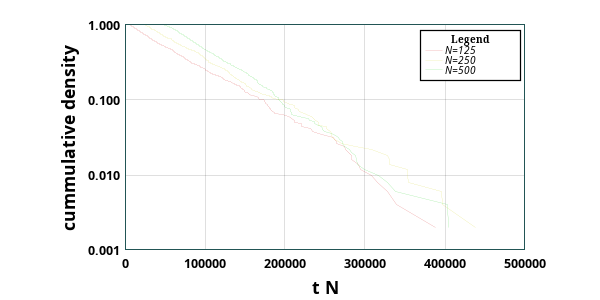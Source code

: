 @startjcckit(600,300)
data/curves = n125 n250 n500
data/common/y = 1 0.998 0.996 0.994 0.992 0.99 0.988 0.986 0.984 0.982 0.98 0.978 0.976 0.974 0.972 0.97 0.968 0.966 0.964 0.962 0.96 0.958 0.956 0.954 0.952 0.95 0.948 0.946 0.944 0.942 0.94 0.938 0.936 0.934 0.932 0.93 0.928 0.926 0.924 0.922 0.92 0.918 0.916 0.914 0.912 0.91 0.908 0.906 0.904 0.902 0.9 0.898 0.896 0.894 0.892 0.89 0.888 0.886 0.884 0.882 0.88 0.878 0.876 0.874 0.872 0.87 0.868 0.866 0.864 0.862 0.86 0.858 0.856 0.854 0.852 0.85 0.848 0.846 0.844 0.842 0.84 0.838 0.836 0.834 0.832 0.83 0.828 0.826 0.824 0.822 0.82 0.818 0.816 0.814 0.812 0.81 0.808 0.806 0.804 0.802 0.8 0.798 0.796 0.794 0.792 0.79 0.788 0.786 0.784 0.782 0.78 0.778 0.776 0.774 0.772 0.77 0.768 0.766 0.764 0.762 0.76 0.758 0.756 0.754 0.752 0.75 0.748 0.746 0.744 0.742 0.74 0.738 0.736 0.734 0.732 0.73 0.728 0.726 0.724 0.722 0.72 0.718 0.716 0.714 0.712 0.71 0.708 0.706 0.704 0.702 0.7 0.698 0.696 0.694 0.692 0.69 0.688 0.686 0.684 0.682 0.68 0.678 0.676 0.674 0.672 0.67 0.668 0.666 0.664 0.662 0.66 0.658 0.656 0.654 0.652 0.65 0.648 0.646 0.644 0.642 0.64 0.638 0.636 0.634 0.632 0.63 0.628 0.626 0.624 0.622 0.62 0.618 0.616 0.614 0.612 0.61 0.608 0.606 0.604 0.602 0.6 0.598 0.596 0.594 0.592 0.59 0.588 0.586 0.584 0.582 0.58 0.578 0.576 0.574 0.572 0.57 0.568 0.566 0.564 0.562 0.56 0.558 0.556 0.554 0.552 0.55 0.548 0.546 0.544 0.542 0.54 0.538 0.536 0.534 0.532 0.53 0.528 0.526 0.524 0.522 0.52 0.518 0.516 0.514 0.512 0.51 0.508 0.506 0.504 0.502 0.5 0.498 0.496 0.494 0.492 0.49 0.488 0.486 0.484 0.482 0.48 0.478 0.476 0.474 0.472 0.47 0.468 0.466 0.464 0.462 0.46 0.458 0.456 0.454 0.452 0.45 0.448 0.446 0.444 0.442 0.44 0.438 0.436 0.434 0.432 0.43 0.428 0.426 0.424 0.422 0.42 0.418 0.416 0.414 0.412 0.41 0.408 0.406 0.404 0.402 0.4 0.398 0.396 0.394 0.392 0.39 0.388 0.386 0.384 0.382 0.38 0.378 0.376 0.374 0.372 0.37 0.368 0.366 0.364 0.362 0.36 0.358 0.356 0.354 0.352 0.35 0.348 0.346 0.344 0.342 0.34 0.338 0.336 0.334 0.332 0.33 0.328 0.326 0.324 0.322 0.32 0.318 0.316 0.314 0.312 0.31 0.308 0.306 0.304 0.302 0.3 0.298 0.296 0.294 0.292 0.29 0.288 0.286 0.284 0.282 0.28 0.278 0.276 0.274 0.272 0.27 0.268 0.266 0.264 0.262 0.26 0.258 0.256 0.254 0.252 0.25 0.248 0.246 0.244 0.242 0.24 0.238 0.236 0.234 0.232 0.23 0.228 0.226 0.224 0.222 0.22 0.218 0.216 0.214 0.212 0.21 0.208 0.206 0.204 0.202 0.2 0.198 0.196 0.194 0.192 0.19 0.188 0.186 0.184 0.182 0.18 0.178 0.176 0.174 0.172 0.17 0.168 0.166 0.164 0.162 0.16 0.158 0.156 0.154 0.152 0.15 0.148 0.146 0.144 0.142 0.14 0.138 0.136 0.134 0.132 0.13 0.128 0.126 0.124 0.122 0.12 0.118 0.116 0.114 0.112 0.11 0.108 0.106 0.104 0.102 0.1 0.098 0.096 0.094 0.092 0.09 0.088 0.086 0.084 0.082 0.08 0.078 0.076 0.074 0.072 0.07 0.068 0.066 0.064 0.062 0.06 0.058 0.056 0.054 0.052 0.05 0.048 0.046 0.044 0.042 0.04 0.038 0.036 0.034 0.032 0.03 0.028 0.026 0.024 0.022 0.02 0.018 0.016 0.014 0.012 0.01 0.008 0.006 0.004 0.002 
data/n125/ = data/common/
data/n125/title = N=125
data/n125/x = 6584.52 6658.72 6820.14 6853.31 6935.06 6942.07 7038.82 7099.1 7251.71 7407.56 7625.55 7951.12 8215.6 8318.76 8373.33 8382.14 8476.49 8531.61 8636.75 8799.81 8864.75 8892.88 9060.05 9119.1 9420.1 9682.76 9896.38 10068.6 10087.4 10139.5 10270.4 10412.2 10554.8 10592.6 10624 10699.8 10742.2 10820.9 11023 11095.8 11272.4 11324.7 11368.6 11450.8 11479.1 11490.4 11963.6 12053.5 12082.2 12384.4 12486.9 12692.5 12711.2 12975.8 13436.9 13444.5 13614.1 13820.9 13826.5 13849.8 14202.2 14481.5 14566.7 14616.9 15204.5 15393.4 15562 15889.4 15952.8 16008.6 16070.9 16115.5 16224.8 16273 16339.3 16369.9 16574.6 16922.1 17039 17077.9 17101.2 17234.5 17357.1 17453.2 17522.2 17526 17691.2 17801.2 17858.5 18171.2 18282 18373.6 18550.1 18686.5 18721.9 19128.1 19264 19668.6 19777.5 19878 20259.4 20410.1 20680.2 21083 21139 21227.4 21350 21513.9 21561.8 21804.4 21936 21998.9 22036.2 22152.5 22479.6 22725.4 22789.4 22920.1 22935.2 23088.8 23300.4 23497.6 23522.8 23562.9 24151 24707 24719.6 24937.1 24973.4 25607.6 25640.1 25860.1 25906 26118.9 26168.1 26566.4 26607.8 26801.5 26827.1 27079.4 27165.1 27278.3 27597.9 27658.4 27874.4 28044.1 28238.9 28390.4 28540.5 28784.9 29264.4 29442.2 29444 29599.1 29603.8 29846 29968 29983.7 30182.2 30221.2 30224.9 30472.6 30567.9 30819.4 30884.5 30904 31040.4 31050.6 31239.2 31380 31386.9 31798.2 31823.5 32591.1 32716.3 32779.1 32790.5 32910.4 33036.1 33166.2 33341.4 33618 33732.9 33908.9 34002.5 34183.4 34275.8 35255.5 35726 35743.4 35881.8 36526.4 36694.4 36985.1 37089.2 37162.9 37176 37341.5 37390.9 38394.4 38431.5 38733.8 38984.4 39125.9 39539.1 39670 39725.6 39861.5 40219.6 40503.6 40511.2 40585.4 40625.5 40743.8 41267 41481.4 42286 42435.6 42480.9 42555.1 42850 43052.1 43402.9 43588.1 43845.1 43946.9 44161.6 44876.8 45659 45932.4 46131.6 46159.8 46558.8 46634.4 47650.1 48010.1 48540.5 48736 48794.4 48827 49768.1 49839.2 49958.1 50071.6 50126.4 50378.2 50402.4 50670.4 50935 51276.8 51595.4 51658.1 51896.9 53055.6 54138.8 54831.8 54843.2 56788 56834.9 56968 57171.6 57361.5 57374.5 57406.2 57772.4 58007.4 58500 58888.1 58904.6 58963.6 59087.5 59579.5 59823.7 59839.6 60119.6 60184.4 60195.8 60768.1 60822.4 60865.6 61057.9 62001.8 62071.2 62122.4 62733 62842.2 62999.2 63046 63670.2 63881.6 64173.6 64206.9 64406.4 65050.8 65503.2 65636.5 67458.8 67925.4 67934.1 68057.4 68334.4 68497.1 68542.4 68734 69278.2 69865 70188 70372.6 70981.4 71136 71500.4 71703.5 72679.2 73316.2 73475.2 74027 74268.9 74561.5 74563 74738.8 74832.5 75225.9 75488 75629.6 75714.4 75874.1 77396.1 77500.9 77682 78131.8 78184.6 78580.5 79175.5 79439.4 79647.9 80677.1 80751.8 81029.5 81678.1 81774.1 81964.6 81996 82640.6 82953.5 83390.9 83625.2 83676.5 84542 85016.2 86972.4 86984.1 88140.2 88480.9 88785.1 90434.8 90975.8 91634.9 93035.5 93097.6 93741.9 93761.6 94026.4 94155.2 94250 95028.6 95406.8 95695.9 98941.6 99023.4 99527.4 99710.2 100128 100289 100341 100351 100730 101026 102862 102947 103163 104223 104363 105054 105192 106132 106450 106526 108581 109347 109355 110438 112146 113344 113532 115288 116338 116460 116544 119441 120480 120484 122074 122166 123384 123670 123729 124027 124046 125254 125459 127555 129195 129556 132119 133152 133701 135440 135942 136406 136951 139060 139891 140714 142648 142871 144111 144184 144730 145202 146992 147204 147814 148468 149210 149358 149472 149531 151042 153264 154594 155161 155341 157618 160645 162851 164122 166380 166638 167339 168532 172935 173858 174115 175391 176188 176202 177530 177796 177814 179395 180070 180111 181338 182372 183509 184269 186514 187408 197445 200350 204020 206594 208107 211459 211890 212322 220300 220409 221034 231302 232664 234868 241549 251059 260118 262389 263845 263878 274204 275964 278898 282536 282860 292451 294808 307599 316119 328524 339418 388162
data/n250/ = data/common/
data/n250/title = N=250
data/n250/x = 25052.2 25638.8 25638.8 25825 25908 25946.5 25995.8 26043.5 26543.2 26635 26635 26970.5 27097.3 27222.3 27269.8 27402.2 27567.2 27657.8 27701.2 27910.5 27936 28356 28845.2 28847 28875.5 29633.7 29646.5 29817.2 30046.7 30109.8 30327.5 30692 30778.3 31120 31157.5 31173.5 31173.5 31193.2 31496.2 31497.5 31594.8 31716.3 31724.5 31821.7 31821.7 32166.3 32252.7 32296.5 32437.8 32539.2 32551.8 32551.8 32582.5 32698.2 32713.2 32885 32945.8 33165 33459.8 33762.5 34631.8 35017.8 35161 35403.5 35697 35795.8 35835.2 35835.2 35883.2 36091.8 36127.5 36450.5 36450.5 36612.8 37046.8 37094 37298.5 37306.8 37327.8 37460.8 37559.8 37628 37679 37707 37834.2 38792.2 39170.8 39201.5 39461 39652.5 39747.2 40086.2 40218.5 40448.5 40549.8 40758.8 40758.8 40824 41041.2 41130.8 41212.8 41798.8 41851.8 41968.2 41968.2 42371.8 42410.8 43061 43341.2 43341.2 43537.2 43639 44051.2 44084.5 44351.8 44356.2 44356.2 44451.5 44664.8 44702 44760.8 44760.8 45075.5 45277 45277 45661.2 45908.5 45967 45967 46021 46345.8 46427.8 46550.2 46633.2 46832.2 46922 46948.8 47070 47113.8 47124 47153.2 47186 47987 48121.2 48143.5 48143.5 48643.2 48692.8 48748 48870.5 49153.8 49393.8 49720.5 50056 50317 50335 50525.5 50740.5 51830.2 51830.2 51957.2 52037.5 52050.5 52811.5 53150 53162 53254 54169 54200.5 54236.5 54286.5 56452.5 56973 57596 57691 57897 58056.5 58056.5 58108.8 58248.2 58252 58568 58612 58651.5 58651.5 59021 59221.5 59335.2 59341.5 59550.3 59644.2 59648.7 59663 60081 60225 60225 60225.8 60378.2 60424.5 60760.5 61077.5 61151 61331.2 61834.2 61941.8 61941.8 62065.5 62182.5 62861.5 63185 63691.5 64130 64421 64776.8 65450.5 65461.2 65635.2 66175 66494 66836.5 66868 66937.2 66937.2 67735.2 68008.2 68162.5 68532.5 68752.5 68978.8 69343.5 69700 70064 70083.2 70311.2 70311.2 70746 70893 71088.8 71738.2 72107.5 72163.5 72828 73894.5 73966.5 74595.8 74877.8 75251.8 75507.5 75681.2 75756.2 76808.8 76925.8 77261 77390 77390 77413.8 78120 78120 78334.2 78497 78875.8 79489.2 79979.8 82448.8 82502.5 82997.8 83109 83127.8 83709 83795.8 83804 85237.8 85851.5 85851.5 86295 86329 87062 87317.2 88189.5 88292.5 88340.8 88738.8 89554.2 89620.5 89870 90058 91497 91516.2 91650.8 91701.8 91729.2 92481.2 92500.5 92500.5 92685.5 93415 94102 94184.2 94322.5 94322.5 94338 94905 95149.2 96240.8 96577 97082 97315 97429.5 97479.5 97858.5 97895.8 98029.5 98421.5 98571.2 98683.8 98726.2 98959 99275 99713.2 99954 100318 100318 100364 100605 100621 100790 101192 101487 101641 101965 102144 102144 102676 102861 103764 104132 104176 104223 104470 104622 104635 105018 105018 105653 106433 106717 107073 107092 108392 109042 109456 110101 112154 112334 112745 113852 114175 114951 116569 117390 117736 118561 118564 119572 120399 120736 120767 121349 121843 122798 124216 124216 125102 125339 125668 125853 125985 126747 127548 127900 128823 129360 129499 129646 130097 130435 130594 130866 131167 131288 132282 133090 133361 133480 134607 134862 135476 135606 136163 136510 137384 138494 138496 138652 138900 140989 141739 142081 142873 142873 143608 144519 145308 145698 146165 147667 149006 149836 150104 150566 150850 151294 151382 151390 151441 153752 155411 156040 157726 157871 157972 157972 158720 160244 161355 163418 166184 166813 168204 168780 173618 176116 176720 180520 180520 183256 183261 185390 185506 191729 196789 198520 198520 200852 200979 203843 205418 208688 211767 211767 211996 212978 214748 216433 216433 218648 220455 224911 226875 229851 233359 234637 235389 237872 240108 241354 241507 242013 251628 251718 253265 256252 257930 258578 258860 261682 267112 270638 287892 308308 318640 328082 331238 331238 353222 353222 354208 395480 396610 438023 
data/n500/ = data/common/
data/n500/title = N=500
data/n500/x = 49094.1 49391.8 50160 50165 50166 50494 50718.5 50839 50943.5 51286 51432.5 51643.5 51709.5 51933.5 51945 52099.5 52610 52784 53004 53182.5 53509.5 53904.5 54030 54205.5 54770 55134.5 55334 55526 55545 55808 55809 55858 56267.5 56276 56367.5 57282 57379 57621 57931 58015 58089.5 58116 58176.5 58222.5 58808 58921 58941.5 58942 58963 58972.5 59128.5 59723 60013.5 60449 60604 60641 60673 61019 61040 61154.5 61177.5 61393.5 61463 61792.5 61880 62183.5 62738 62908.5 63089 63233.5 63268.5 63347 63420.5 63481.5 63591.5 63775 63893 64037.5 64132.5 64201 64371.5 64437.5 65012.5 65040 65601.5 65606.5 66157 66218.5 66368.5 66533 66544 66630 66767.5 66948.5 67173 67233.5 67400 67456 67523.5 67640.5 67682.5 67706.5 67731 67775.5 67802 67805 67845 67956 68094 68114 68181.5 69002 69069.5 69104 69138 69673 69930.5 70051 70083 70360.5 70454.5 70742 70926 70941 71429.5 71572 71832.5 71914 71941 72340.5 72503 72526 72652 73081 73239 73284.5 73320.5 73340.5 73347 73511.5 74233 74321 74501 74582 74586 74916.5 75170 75215 75718 76124.5 76208.5 76410 76452 76569.5 76664.5 76925.5 77139.5 77141.5 77322 77326 77601 77683.5 77743.5 77830 77842 77980.5 78021.5 78642.5 78882.5 79122.5 79312 79587 79764.5 79959 80180 80197.5 80240.5 80425.5 80598.5 80827 81302 81315 81346.5 81609 81903.5 82190.5 82387.5 82403.5 82414.5 82589.5 82606 82657 83431 83525 83802 83839 83923 84036.5 84498 84895 84997.5 85028.5 85061 85654 85828 86379.5 86573.5 86706 87186 87403.5 87755.5 87923 87961.5 87962 88016 88232.5 88271 88722 88758 89082.5 89207.5 89479 89773.5 90427 90495.5 90711 90724.5 90861 91822 92147 92294.5 92355 92372 92455 92547.5 92681.5 92688.5 92845.5 93225.5 93638 93709.5 93803 94367 94582 94678 95133.5 95464.5 95626 95659 96033 96055 96154.5 96487.5 96578.5 97162.5 97495 97552 97800.5 98543 98671.5 98691 98923 98943 99100.5 99930 100406 100479 101054 101306 101396 101416 101509 102133 102636 102735 102964 103436 103802 104606 104690 105235 105622 106101 106212 106430 107276 107306 107351 107471 109114 109222 109970 110000 110147 110235 110875 111023 111121 111221 111354 111429 111452 111744 111820 111934 111944 112742 114299 114794 115475 115649 116262 116347 116549 116933 117404 117570 117836 118420 118492 119243 119268 120464 120808 120847 121142 121618 121622 121720 121768 121780 122132 122664 123127 123312 123704 124034 124210 125836 126004 126428 127772 128310 128414 128653 128674 128864 131416 131562 131904 132002 132271 132277 132402 132760 133398 134191 135282 135951 136234 136774 136837 137418 137500 139267 139288 139380 140915 141543 141924 142461 143054 143334 144342 145360 145521 145810 146082 147390 147534 147588 148465 150082 150361 151379 151465 151601 152950 153142 154119 154271 154429 154583 154914 154926 156023 156912 157406 157874 158879 159981 160314 160430 161928 162374 162452 162612 164499 164560 164992 165160 165228 165376 165520 165848 165867 166465 166900 166954 168166 169990 170978 170998 171496 171813 172374 173904 176719 176923 177456 179998 180106 181164 181355 183188 183916 184131 184288 186048 186100 186222 186563 187229 187275 188377 188684 191733 191994 191996 192236 192444 193476 193831 195220 195590 196462 197422 197602 199020 199430 200722 204893 206007 206274 207018 207046 207712 207782 208444 211845 217766 221461 229524 230445 236852 236868 237259 241396 246234 246825 247440 249988 258617 262804 266440 268499 271422 272214 274497 280956 282820 287580 289210 290615 298834 317064 327739 338469 403420 404686 
background = 0xffffff
defaultCoordinateSystem/grid = true
defaultCoordinateSystem/ticLength = 0
defaultCoordinateSystem/ticLabelAttributes/fontSize = 0.025
defaultCoordinateSystem/ticLabelAttributes/fontStyle = bold
defaultCoordinateSystem/axisAttributes/lineColor = 255
defaultCoordinateSystem/axisAttributes/lineThickness = 0.002
defaultCoordinateSystem/axisLabelAttributes/fontSize = 0.035
defaultCoordinateSystem/axisLabelAttributes/fontStyle = bold
plot/coordinateSystem/xAxis/ = defaultCoordinateSystem/
plot/coordinateSystem/xAxis/minimum = 0
plot/coordinateSystem/xAxis/maximum = 500000
plot/coordinateSystem/xAxis/axisLabel = t N
plot/coordinateSystem/xAxis/ticLabelFormat = %d
plot/coordinateSystem/yAxis/ = defaultCoordinateSystem/
plot/coordinateSystem/yAxis/minimum = 0.001
plot/coordinateSystem/yAxis/maximum = 1
plot/coordinateSystem/yAxis/logScale = true
plot/coordinateSystem/yAxis/axisLabel = cummulative density
plot/coordinateSystem/yAxis/ticLabelFormat = %0.3f
plot/legend/boxAttributes/fillColor = 0xe0ffff
plot/legend/boxAttributes/lineThickness = 0.0025
plot/legend/titleAttributes/fontName = Serif
plot/legend/titleAttributes/fontStyle = bold
plot/legend/titleAttributes/fontSize = 0.02
plot/legend/curveTitleAttributes/fontStyle = italic
plot/legend/curveTitleAttributes/fontSize = 0.02
@endjcckit
